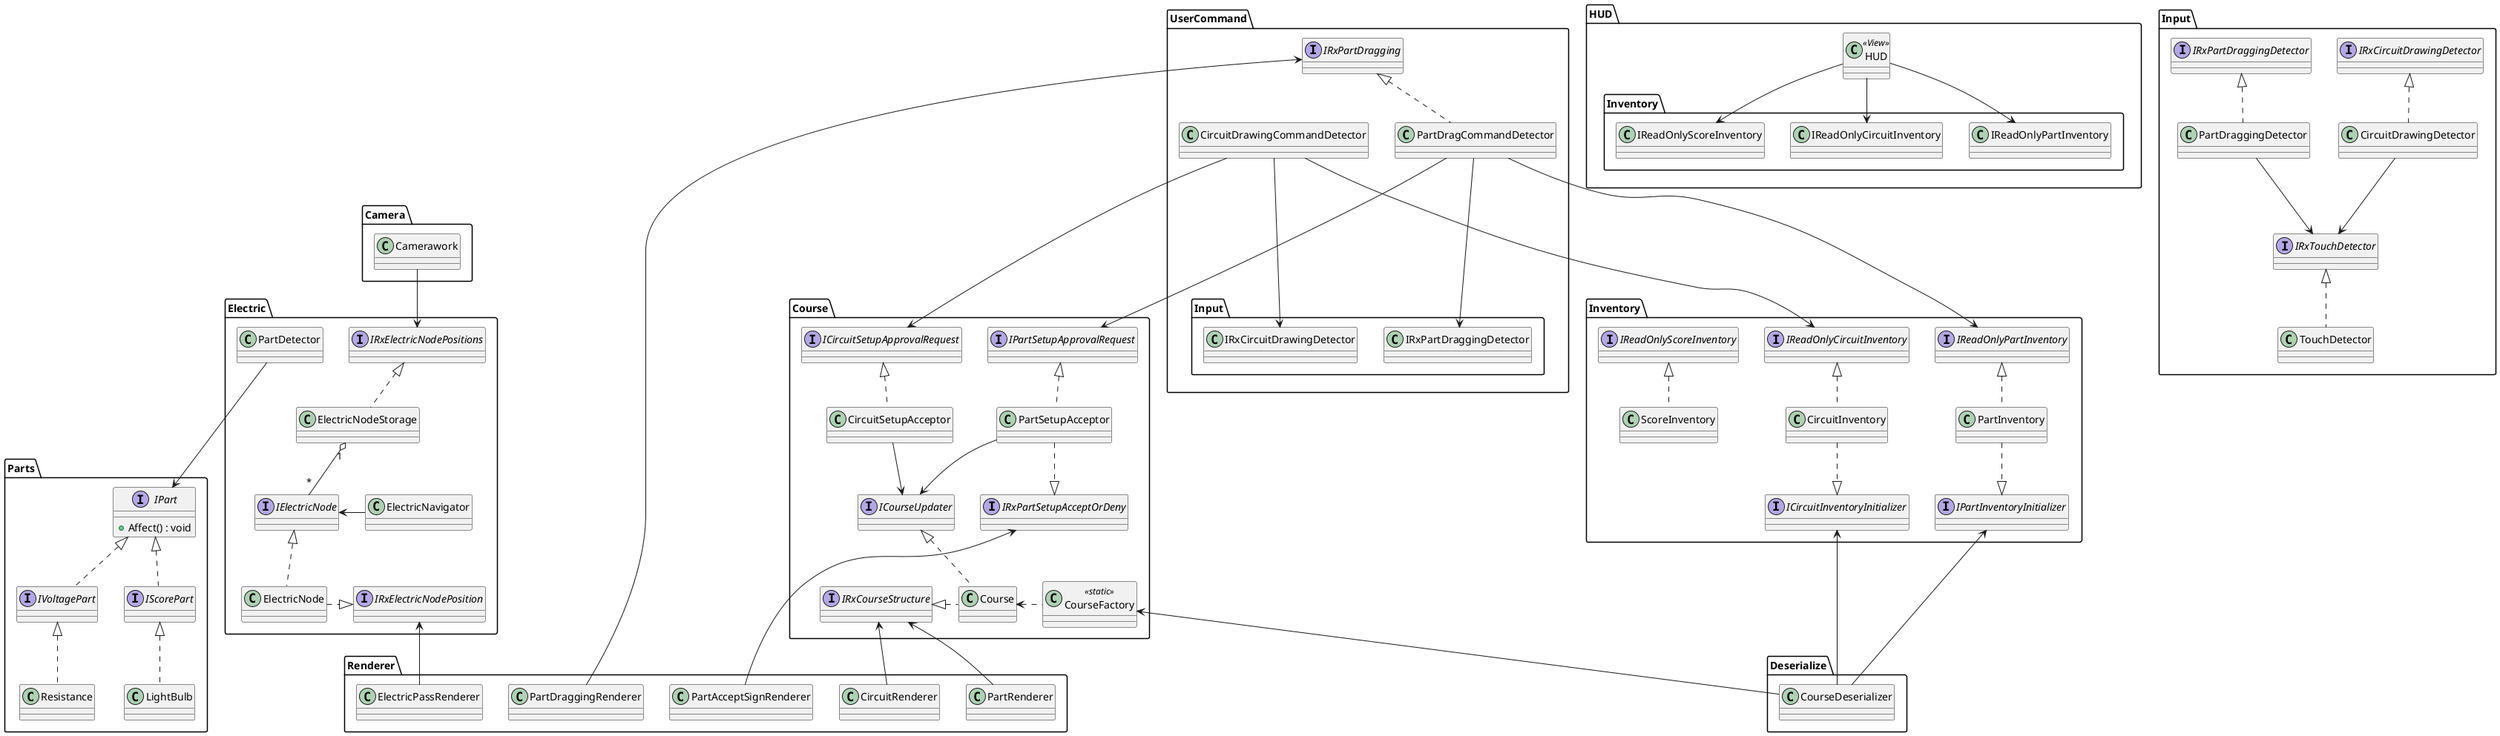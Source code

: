 @startuml ElSchema

namespace HUD {
    class HUD <<View>>
    HUD --> Inventory.IReadOnlyPartInventory
    HUD --> Inventory.IReadOnlyCircuitInventory
    HUD --> Inventory.IReadOnlyScoreInventory
}

namespace Inventory {
    ' 所持している電気回路部品の個数を管理する
    class PartInventory
    interface IReadOnlyPartInventory
    interface IPartInventoryInitializer
    IReadOnlyPartInventory <|.. PartInventory
    PartInventory ..|> IPartInventoryInitializer
    ' 所持している導線の長さを管理する
    class CircuitInventory
    interface IReadOnlyCircuitInventory
    interface ICircuitInventoryInitializer
    IReadOnlyCircuitInventory <|.. CircuitInventory
    CircuitInventory ..|> ICircuitInventoryInitializer
    ' 所持しているスコアを管理する
    class ScoreInventory
    interface IReadOnlyScoreInventory
    IReadOnlyScoreInventory <|.. ScoreInventory
}

namespace Course {
    ' コースそのもの
    class Course
    ' コース情報を更新する
    interface ICourseUpdater
    ' コースの構造（どこに何があるかなど）の変化を配信する
    interface IRxCourseStructure
    ICourseUpdater <|.. Course
    IRxCourseStructure <|. Course

    class CourseFactory<<static>>
    CourseFactory .left> Course

    ' 電気回路部品の設置可否を判断する
    class PartSetupAcceptor
    ' 電気回路部品の設置承認依頼を受け付ける
    interface IPartSetupApprovalRequest
    ' 受け付けた部品配置承認依頼の承認・否認を配信する
    interface IRxPartSetupAcceptOrDeny
    IPartSetupApprovalRequest <|.. PartSetupAcceptor
    PartSetupAcceptor ..|> IRxPartSetupAcceptOrDeny
    PartSetupAcceptor --> ICourseUpdater

    ' 導線の設置可否を判断する
    class CircuitSetupAcceptor
    ' 導線の設置承認依頼を受け付ける
    interface ICircuitSetupApprovalRequest
    ICircuitSetupApprovalRequest <|.. CircuitSetupAcceptor
    CircuitSetupAcceptor --> ICourseUpdater
}

namespace Deserialize {
    ' コースデータを読み込んで解釈する
    class CourseDeserializer
    Inventory.ICircuitInventoryInitializer <-- CourseDeserializer
    Inventory.IPartInventoryInitializer <-- CourseDeserializer
    Course.CourseFactory <-- CourseDeserializer
}

namespace UserCommand {
    ' ユーザーが部品をドラッグしていることを検知する
    class PartDragCommandDetector
    ' ユーザーが部品をドラッグしていることを配信する
    interface IRxPartDragging
    IRxPartDragging <|.. PartDragCommandDetector
    PartDragCommandDetector ---> Input.IRxPartDraggingDetector
    PartDragCommandDetector ---> Inventory.IReadOnlyPartInventory
    PartDragCommandDetector ---> Course.IPartSetupApprovalRequest

    ' ユーザーが導線を描画していることを検知する
    class CircuitDrawingCommandDetector
    CircuitDrawingCommandDetector ---> Input.IRxCircuitDrawingDetector
    CircuitDrawingCommandDetector ---> Inventory.IReadOnlyCircuitInventory
    CircuitDrawingCommandDetector ---> Course.ICircuitSetupApprovalRequest
}

' 電気回路図の部品
namespace Parts {
    interface IPart {
        +Affect() : void
    }
    ' 電気が到達するとスコアに影響を与える
    interface IScorePart{

    }
    ' 電気が到達すると電圧に影響を与える
    interface IVoltagePart {

    }

    IPart <|.. IScorePart
    IPart <|.. IVoltagePart

    ' 抵抗
    class Resistance
    ' 電球
    class LightBulb

    IVoltagePart <|.. Resistance
    IScorePart <|.. LightBulb
}

namespace Electric {
    ' 電気の先頭
    class ElectricNode
    interface IElectricNode
    interface IRxElectricNodePosition
    IElectricNode <|.. ElectricNode
    ElectricNode .|> IRxElectricNodePosition
    ' 電気が進む先を決定する
    class ElectricNavigator
    IElectricNode <- ElectricNavigator
    ' 電気が何らかの部品に到達したことを検知する
    class PartDetector
    ' 画面上に存在する電気ノードを保持する
    class ElectricNodeStorage
    interface IRxElectricNodePositions
    IRxElectricNodePositions <|.. ElectricNodeStorage
    ElectricNodeStorage "1" o-- "*" IElectricNode

    PartDetector ---> Parts.IPart
}

namespace Camera {
    class Camerawork
    Camerawork --> Electric.IRxElectricNodePositions
}

namespace Input {
    ' タッチ入力を検知する
    interface IRxTouchDetector
    class TouchDetector 
    IRxTouchDetector <|.. TouchDetector

    ' 導線を描画していることを検知する
    interface IRxCircuitDrawingDetector
    class CircuitDrawingDetector
    IRxCircuitDrawingDetector <|.. CircuitDrawingDetector
    ' 電気回路部品を配置するためにドラッグしていることを検知する
    interface IRxPartDraggingDetector 
    class PartDraggingDetector
    IRxPartDraggingDetector <|.. PartDraggingDetector

    CircuitDrawingDetector --> IRxTouchDetector
    PartDraggingDetector --> IRxTouchDetector
}


namespace Renderer {
    ' 導線と電気回路部品のレンダラー
    class CircuitRenderer
    class PartRenderer
    Course.IRxCourseStructure <-- CircuitRenderer
    Course.IRxCourseStructure <-- PartRenderer
    ' 電気の軌跡のレンダラー
    class ElectricPassRenderer
    Electric.IRxElectricNodePosition <-- ElectricPassRenderer
    ' 部品配置プレビューサインのレンダラー
    class PartAcceptSignRenderer
    Course.IRxPartSetupAcceptOrDeny <-- PartAcceptSignRenderer
    ' ドラッグ中の軌跡を描画するレンダラー
    class PartDraggingRenderer
    UserCommand.IRxPartDragging <-- PartDraggingRenderer
}

@enduml